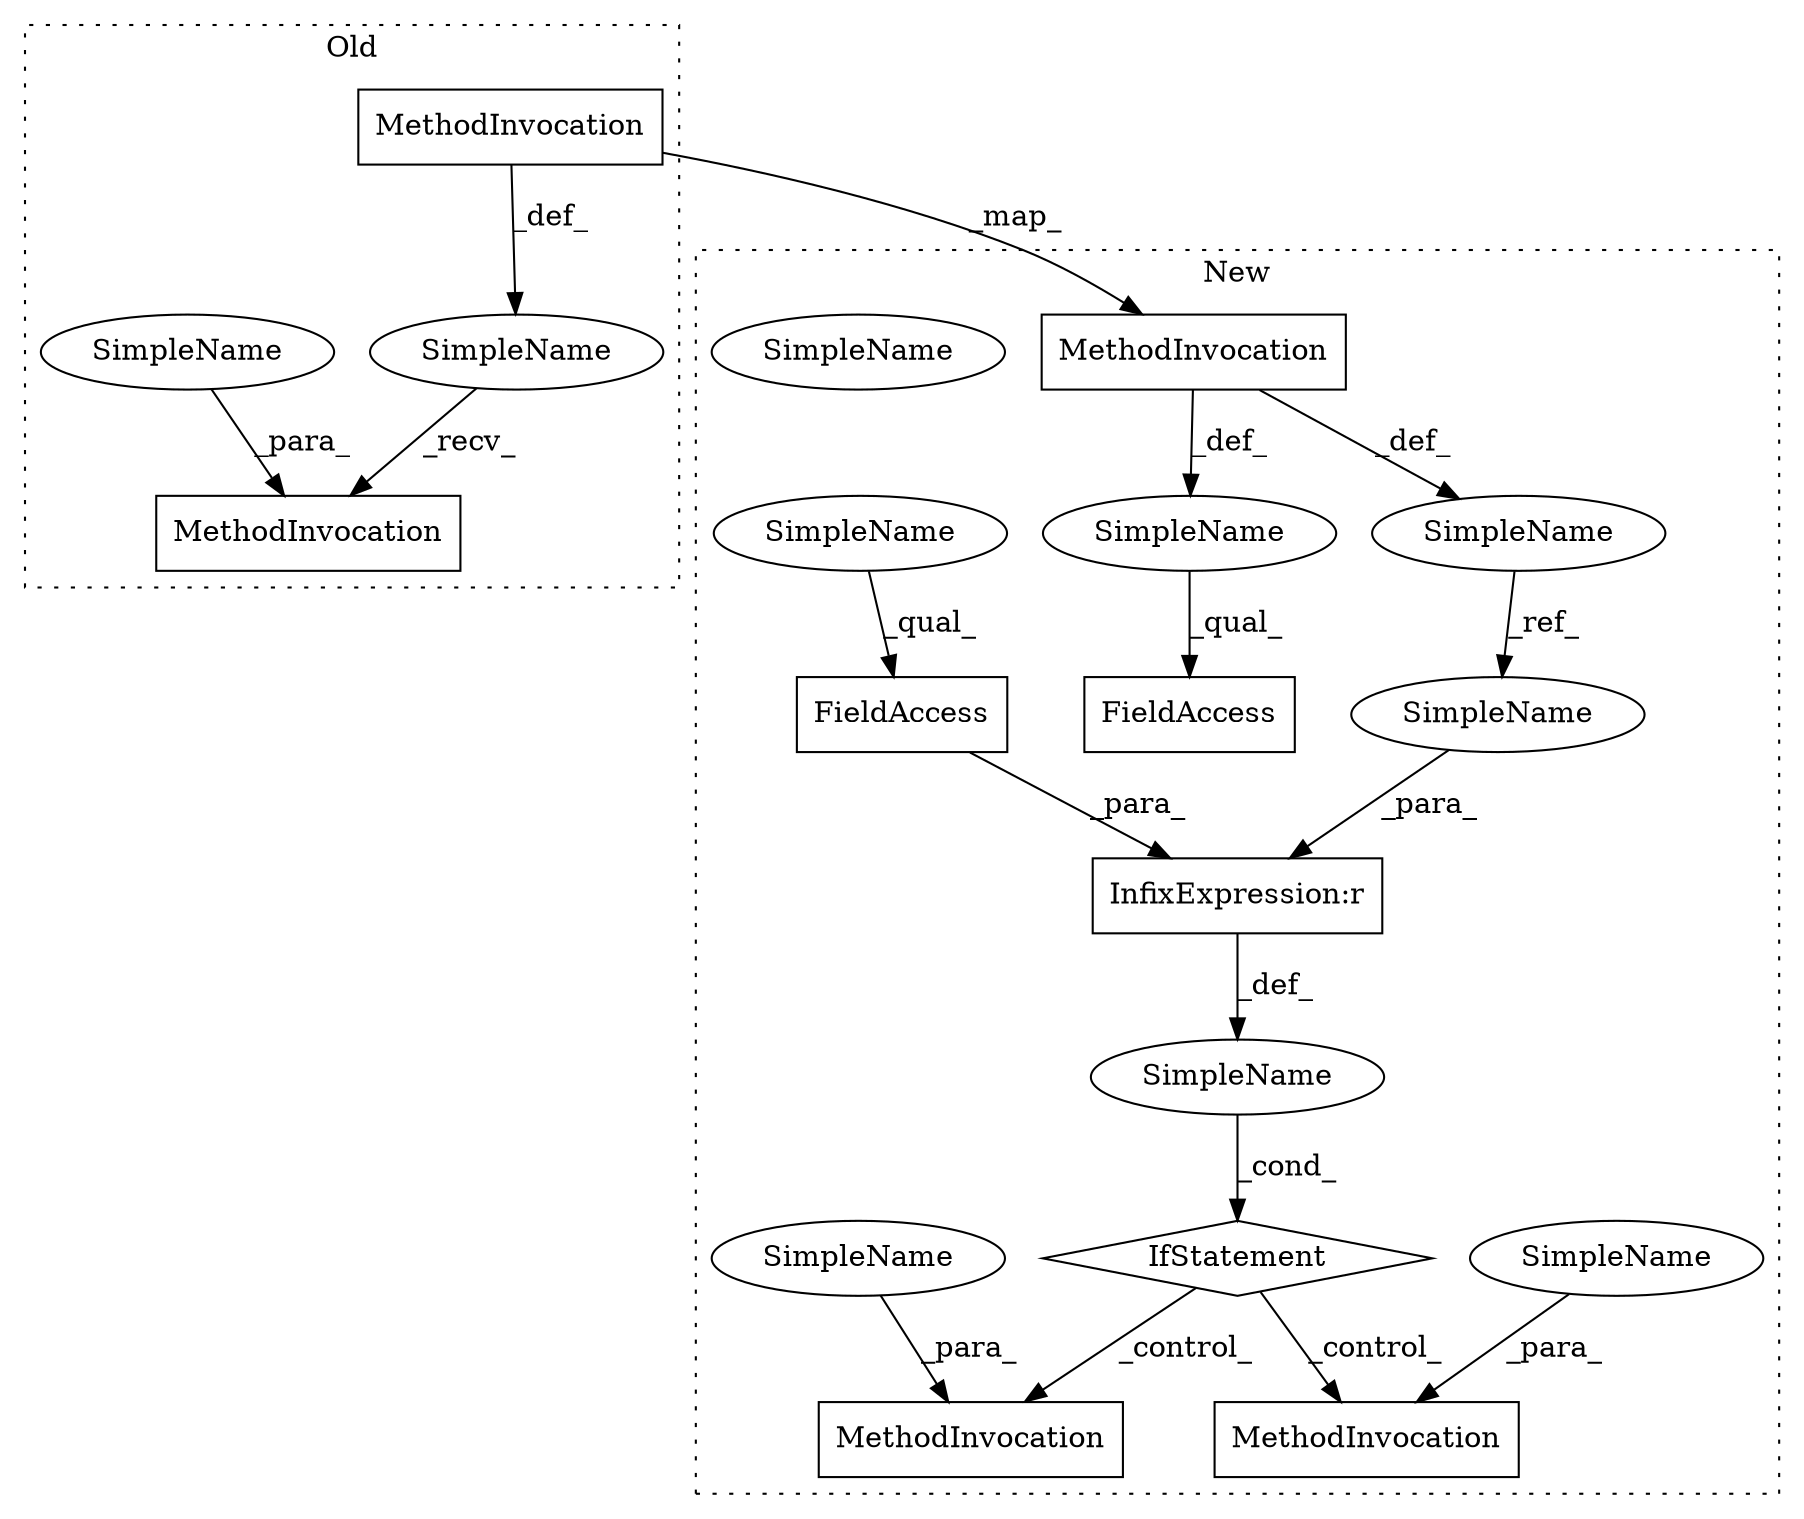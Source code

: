 digraph G {
subgraph cluster0 {
4 [label="MethodInvocation" a="32" s="1579,1594" l="6,1" shape="box"];
5 [label="MethodInvocation" a="32" s="1596,1616" l="8,1" shape="box"];
13 [label="SimpleName" a="42" s="1604" l="3" shape="ellipse"];
15 [label="SimpleName" a="42" s="" l="" shape="ellipse"];
label = "Old";
style="dotted";
}
subgraph cluster1 {
1 [label="FieldAccess" a="22" s="1799" l="24" shape="box"];
2 [label="FieldAccess" a="22" s="1844" l="14" shape="box"];
3 [label="IfStatement" a="25" s="1829,1858" l="4,2" shape="diamond"];
6 [label="MethodInvocation" a="32" s="1870,1881" l="8,1" shape="box"];
7 [label="MethodInvocation" a="32" s="1906,1926" l="8,1" shape="box"];
8 [label="MethodInvocation" a="32" s="1799,1814" l="6,1" shape="box"];
9 [label="SimpleName" a="42" s="1844" l="6" shape="ellipse"];
10 [label="SimpleName" a="42" s="1878" l="3" shape="ellipse"];
11 [label="SimpleName" a="42" s="1844" l="6" shape="ellipse"];
12 [label="SimpleName" a="42" s="1914" l="3" shape="ellipse"];
14 [label="SimpleName" a="42" s="" l="" shape="ellipse"];
16 [label="SimpleName" a="42" s="1833" l="7" shape="ellipse"];
17 [label="SimpleName" a="42" s="" l="" shape="ellipse"];
18 [label="SimpleName" a="42" s="1791" l="7" shape="ellipse"];
19 [label="InfixExpression:r" a="27" s="1840" l="4" shape="box"];
label = "New";
style="dotted";
}
2 -> 19 [label="_para_"];
3 -> 6 [label="_control_"];
3 -> 7 [label="_control_"];
4 -> 8 [label="_map_"];
4 -> 15 [label="_def_"];
8 -> 18 [label="_def_"];
8 -> 14 [label="_def_"];
9 -> 2 [label="_qual_"];
10 -> 6 [label="_para_"];
12 -> 7 [label="_para_"];
13 -> 5 [label="_para_"];
14 -> 1 [label="_qual_"];
15 -> 5 [label="_recv_"];
16 -> 19 [label="_para_"];
17 -> 3 [label="_cond_"];
18 -> 16 [label="_ref_"];
19 -> 17 [label="_def_"];
}